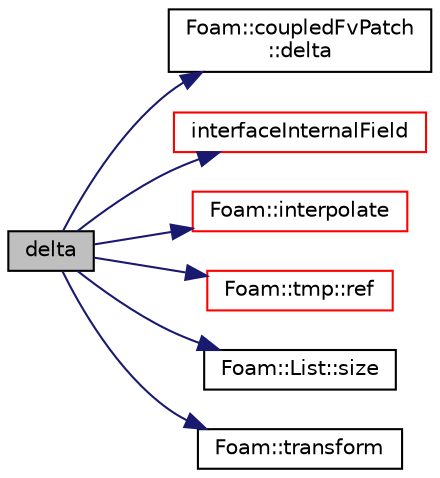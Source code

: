 digraph "delta"
{
  bgcolor="transparent";
  edge [fontname="Helvetica",fontsize="10",labelfontname="Helvetica",labelfontsize="10"];
  node [fontname="Helvetica",fontsize="10",shape=record];
  rankdir="LR";
  Node1 [label="delta",height=0.2,width=0.4,color="black", fillcolor="grey75", style="filled", fontcolor="black"];
  Node1 -> Node2 [color="midnightblue",fontsize="10",style="solid",fontname="Helvetica"];
  Node2 [label="Foam::coupledFvPatch\l::delta",height=0.2,width=0.4,color="black",URL="$a00419.html#af3d7a98932d39a19764e546540e582e6",tooltip="Return delta (P to N) vectors across coupled patch. "];
  Node1 -> Node3 [color="midnightblue",fontsize="10",style="solid",fontname="Helvetica"];
  Node3 [label="interfaceInternalField",height=0.2,width=0.4,color="red",URL="$a00470.html#a346641bf2f8bed76917a8ae4fff65384",tooltip="Return the values of the given internal data adjacent to. "];
  Node1 -> Node4 [color="midnightblue",fontsize="10",style="solid",fontname="Helvetica"];
  Node4 [label="Foam::interpolate",height=0.2,width=0.4,color="red",URL="$a10909.html#aba5fff183ec42758b0944abeabec41ea"];
  Node1 -> Node5 [color="midnightblue",fontsize="10",style="solid",fontname="Helvetica"];
  Node5 [label="Foam::tmp::ref",height=0.2,width=0.4,color="red",URL="$a02711.html#af16202cc9b8e931206cfceb8d9779bb2",tooltip="Return non-const reference or generate a fatal error. "];
  Node1 -> Node6 [color="midnightblue",fontsize="10",style="solid",fontname="Helvetica"];
  Node6 [label="Foam::List::size",height=0.2,width=0.4,color="black",URL="$a01397.html#a8a5f6fa29bd4b500caf186f60245b384",tooltip="Override size to be inconsistent with allocated storage. "];
  Node1 -> Node7 [color="midnightblue",fontsize="10",style="solid",fontname="Helvetica"];
  Node7 [label="Foam::transform",height=0.2,width=0.4,color="black",URL="$a10909.html#a919915170941701c1223291531ad010c"];
}
